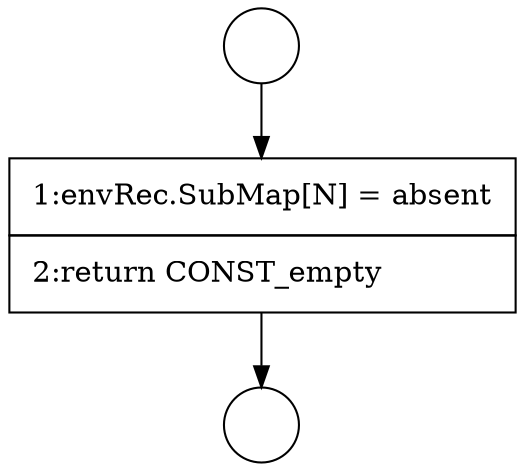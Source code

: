 digraph {
  node1535 [shape=circle label=" " color="black" fillcolor="white" style=filled]
  node1537 [shape=none, margin=0, label=<<font color="black">
    <table border="0" cellborder="1" cellspacing="0" cellpadding="10">
      <tr><td align="left">1:envRec.SubMap[N] = absent</td></tr>
      <tr><td align="left">2:return CONST_empty</td></tr>
    </table>
  </font>> color="black" fillcolor="white" style=filled]
  node1536 [shape=circle label=" " color="black" fillcolor="white" style=filled]
  node1535 -> node1537 [ color="black"]
  node1537 -> node1536 [ color="black"]
}
